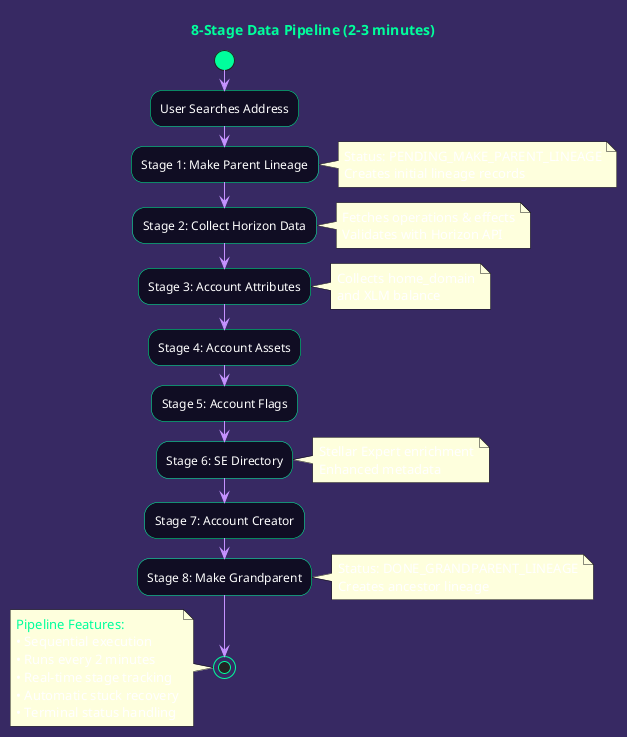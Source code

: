 @startuml Data Pipeline

skinparam backgroundColor #372963
skinparam activity {
    BackgroundColor #100D23
    BorderColor #00FF9C
    FontColor #ffffff
}
skinparam activityArrowColor #c592ff
skinparam activityStartColor #00FF9C
skinparam activityStopColor #00FF9C
skinparam defaultFontColor #ffffff

title <color:#00FF9C>8-Stage Data Pipeline (2-3 minutes)</color>

start

:User Searches Address;

:Stage 1: Make Parent Lineage;
note right
  Status: PENDING_MAKE_PARENT_LINEAGE
  Creates initial lineage records
end note

:Stage 2: Collect Horizon Data;
note right
  Fetches operations & effects
  Validates with Horizon API
end note

:Stage 3: Account Attributes;
note right
  Collects home_domain
  and XLM balance
end note

:Stage 4: Account Assets;

:Stage 5: Account Flags;

:Stage 6: SE Directory;
note right
  Stellar Expert enrichment
  Enhanced metadata
end note

:Stage 7: Account Creator;

:Stage 8: Make Grandparent;
note right
  Status: DONE_GRANDPARENT_LINEAGE
  Creates ancestor lineage
end note

stop

note left
  <color:#00FF9C>Pipeline Features:</color>
  • Sequential execution
  • Runs every 2 minutes
  • Real-time stage tracking
  • Automatic stuck recovery
  • Terminal status handling
end note

@enduml
